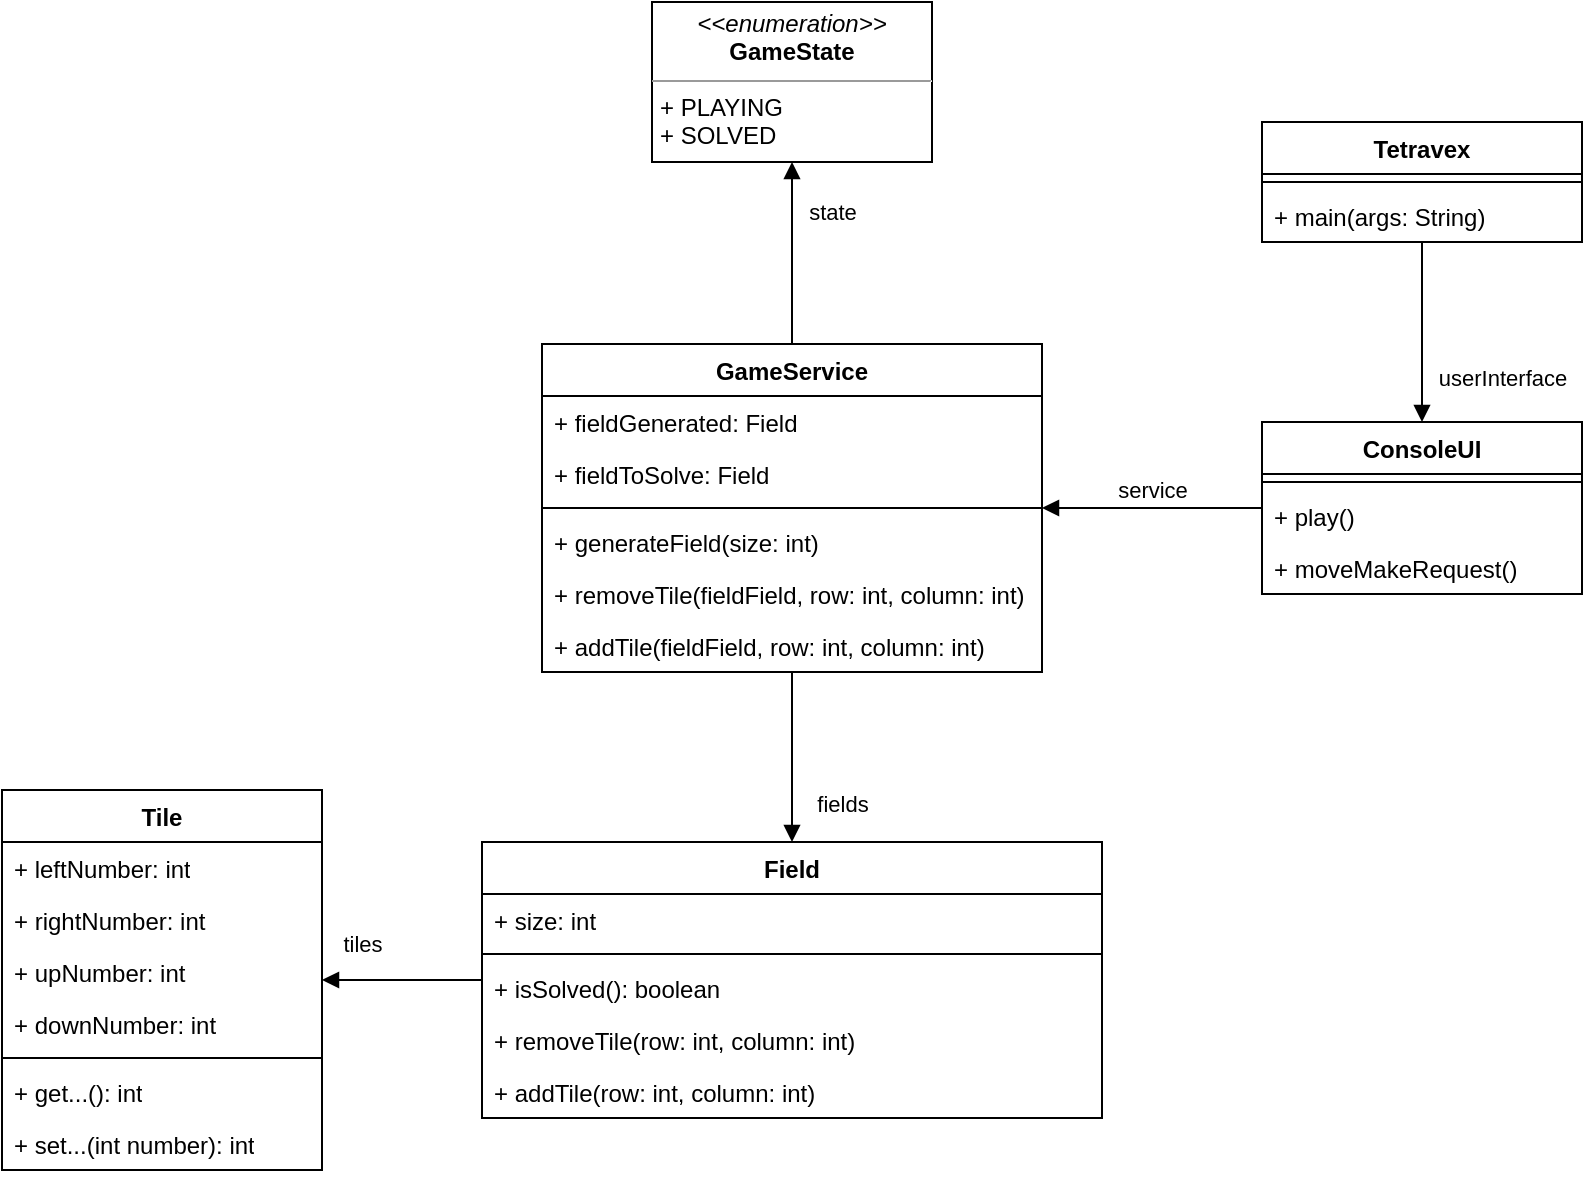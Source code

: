 <mxfile version="23.1.7" type="device">
  <diagram id="C5RBs43oDa-KdzZeNtuy" name="Page-1">
    <mxGraphModel dx="919" dy="783" grid="1" gridSize="10" guides="1" tooltips="1" connect="1" arrows="1" fold="1" page="1" pageScale="1" pageWidth="827" pageHeight="1169" math="0" shadow="0">
      <root>
        <mxCell id="WIyWlLk6GJQsqaUBKTNV-0" />
        <mxCell id="WIyWlLk6GJQsqaUBKTNV-1" parent="WIyWlLk6GJQsqaUBKTNV-0" />
        <mxCell id="94wXDUCEYR3FqO-PXqLH-0" value="Field" style="swimlane;fontStyle=1;align=center;verticalAlign=top;childLayout=stackLayout;horizontal=1;startSize=26;horizontalStack=0;resizeParent=1;resizeParentMax=0;resizeLast=0;collapsible=1;marginBottom=0;whiteSpace=wrap;html=1;" vertex="1" parent="WIyWlLk6GJQsqaUBKTNV-1">
          <mxGeometry x="270" y="480" width="310" height="138" as="geometry" />
        </mxCell>
        <mxCell id="94wXDUCEYR3FqO-PXqLH-1" value="+ size: int" style="text;strokeColor=none;fillColor=none;align=left;verticalAlign=top;spacingLeft=4;spacingRight=4;overflow=hidden;rotatable=0;points=[[0,0.5],[1,0.5]];portConstraint=eastwest;whiteSpace=wrap;html=1;" vertex="1" parent="94wXDUCEYR3FqO-PXqLH-0">
          <mxGeometry y="26" width="310" height="26" as="geometry" />
        </mxCell>
        <mxCell id="94wXDUCEYR3FqO-PXqLH-2" value="" style="line;strokeWidth=1;fillColor=none;align=left;verticalAlign=middle;spacingTop=-1;spacingLeft=3;spacingRight=3;rotatable=0;labelPosition=right;points=[];portConstraint=eastwest;strokeColor=inherit;" vertex="1" parent="94wXDUCEYR3FqO-PXqLH-0">
          <mxGeometry y="52" width="310" height="8" as="geometry" />
        </mxCell>
        <mxCell id="94wXDUCEYR3FqO-PXqLH-43" value="+ isSolved(): boolean" style="text;strokeColor=none;fillColor=none;align=left;verticalAlign=top;spacingLeft=4;spacingRight=4;overflow=hidden;rotatable=0;points=[[0,0.5],[1,0.5]];portConstraint=eastwest;whiteSpace=wrap;html=1;" vertex="1" parent="94wXDUCEYR3FqO-PXqLH-0">
          <mxGeometry y="60" width="310" height="26" as="geometry" />
        </mxCell>
        <mxCell id="94wXDUCEYR3FqO-PXqLH-45" value="+ removeTile(row: int, column: int)" style="text;strokeColor=none;fillColor=none;align=left;verticalAlign=top;spacingLeft=4;spacingRight=4;overflow=hidden;rotatable=0;points=[[0,0.5],[1,0.5]];portConstraint=eastwest;whiteSpace=wrap;html=1;" vertex="1" parent="94wXDUCEYR3FqO-PXqLH-0">
          <mxGeometry y="86" width="310" height="26" as="geometry" />
        </mxCell>
        <mxCell id="94wXDUCEYR3FqO-PXqLH-54" value="+ addTile(row: int, column: int)" style="text;strokeColor=none;fillColor=none;align=left;verticalAlign=top;spacingLeft=4;spacingRight=4;overflow=hidden;rotatable=0;points=[[0,0.5],[1,0.5]];portConstraint=eastwest;whiteSpace=wrap;html=1;" vertex="1" parent="94wXDUCEYR3FqO-PXqLH-0">
          <mxGeometry y="112" width="310" height="26" as="geometry" />
        </mxCell>
        <mxCell id="94wXDUCEYR3FqO-PXqLH-4" value="Tile" style="swimlane;fontStyle=1;align=center;verticalAlign=top;childLayout=stackLayout;horizontal=1;startSize=26;horizontalStack=0;resizeParent=1;resizeParentMax=0;resizeLast=0;collapsible=1;marginBottom=0;whiteSpace=wrap;html=1;" vertex="1" parent="WIyWlLk6GJQsqaUBKTNV-1">
          <mxGeometry x="30" y="454" width="160" height="190" as="geometry" />
        </mxCell>
        <mxCell id="94wXDUCEYR3FqO-PXqLH-5" value="+ leftNumber: int" style="text;strokeColor=none;fillColor=none;align=left;verticalAlign=top;spacingLeft=4;spacingRight=4;overflow=hidden;rotatable=0;points=[[0,0.5],[1,0.5]];portConstraint=eastwest;whiteSpace=wrap;html=1;" vertex="1" parent="94wXDUCEYR3FqO-PXqLH-4">
          <mxGeometry y="26" width="160" height="26" as="geometry" />
        </mxCell>
        <mxCell id="94wXDUCEYR3FqO-PXqLH-18" value="+ rightNumber: int" style="text;strokeColor=none;fillColor=none;align=left;verticalAlign=top;spacingLeft=4;spacingRight=4;overflow=hidden;rotatable=0;points=[[0,0.5],[1,0.5]];portConstraint=eastwest;whiteSpace=wrap;html=1;" vertex="1" parent="94wXDUCEYR3FqO-PXqLH-4">
          <mxGeometry y="52" width="160" height="26" as="geometry" />
        </mxCell>
        <mxCell id="94wXDUCEYR3FqO-PXqLH-19" value="+ upNumber: int" style="text;strokeColor=none;fillColor=none;align=left;verticalAlign=top;spacingLeft=4;spacingRight=4;overflow=hidden;rotatable=0;points=[[0,0.5],[1,0.5]];portConstraint=eastwest;whiteSpace=wrap;html=1;" vertex="1" parent="94wXDUCEYR3FqO-PXqLH-4">
          <mxGeometry y="78" width="160" height="26" as="geometry" />
        </mxCell>
        <mxCell id="94wXDUCEYR3FqO-PXqLH-20" value="+ downNumber: int" style="text;strokeColor=none;fillColor=none;align=left;verticalAlign=top;spacingLeft=4;spacingRight=4;overflow=hidden;rotatable=0;points=[[0,0.5],[1,0.5]];portConstraint=eastwest;whiteSpace=wrap;html=1;" vertex="1" parent="94wXDUCEYR3FqO-PXqLH-4">
          <mxGeometry y="104" width="160" height="26" as="geometry" />
        </mxCell>
        <mxCell id="94wXDUCEYR3FqO-PXqLH-6" value="" style="line;strokeWidth=1;fillColor=none;align=left;verticalAlign=middle;spacingTop=-1;spacingLeft=3;spacingRight=3;rotatable=0;labelPosition=right;points=[];portConstraint=eastwest;strokeColor=inherit;" vertex="1" parent="94wXDUCEYR3FqO-PXqLH-4">
          <mxGeometry y="130" width="160" height="8" as="geometry" />
        </mxCell>
        <mxCell id="94wXDUCEYR3FqO-PXqLH-7" value="+ get...(): int" style="text;strokeColor=none;fillColor=none;align=left;verticalAlign=top;spacingLeft=4;spacingRight=4;overflow=hidden;rotatable=0;points=[[0,0.5],[1,0.5]];portConstraint=eastwest;whiteSpace=wrap;html=1;" vertex="1" parent="94wXDUCEYR3FqO-PXqLH-4">
          <mxGeometry y="138" width="160" height="26" as="geometry" />
        </mxCell>
        <mxCell id="94wXDUCEYR3FqO-PXqLH-21" value="+ set...(int number): int" style="text;strokeColor=none;fillColor=none;align=left;verticalAlign=top;spacingLeft=4;spacingRight=4;overflow=hidden;rotatable=0;points=[[0,0.5],[1,0.5]];portConstraint=eastwest;whiteSpace=wrap;html=1;" vertex="1" parent="94wXDUCEYR3FqO-PXqLH-4">
          <mxGeometry y="164" width="160" height="26" as="geometry" />
        </mxCell>
        <mxCell id="94wXDUCEYR3FqO-PXqLH-13" value="&lt;p style=&quot;margin:0px;margin-top:4px;text-align:center;&quot;&gt;&lt;i&gt;&amp;lt;&amp;lt;enumeration&amp;gt;&amp;gt;&lt;/i&gt;&lt;br&gt;&lt;b&gt;GameState&lt;/b&gt;&lt;/p&gt;&lt;hr size=&quot;1&quot;&gt;&lt;p style=&quot;margin:0px;margin-left:4px;&quot;&gt;+ PLAYING&lt;br&gt;+ SOLVED&lt;/p&gt;&lt;hr size=&quot;1&quot;&gt;&lt;p style=&quot;margin:0px;margin-left:4px;&quot;&gt;&lt;br&gt;&lt;/p&gt;" style="verticalAlign=top;align=left;overflow=fill;html=1;whiteSpace=wrap;direction=south;" vertex="1" parent="WIyWlLk6GJQsqaUBKTNV-1">
          <mxGeometry x="355" y="60" width="140" height="80" as="geometry" />
        </mxCell>
        <mxCell id="94wXDUCEYR3FqO-PXqLH-25" value="state" style="html=1;verticalAlign=bottom;endArrow=block;curved=0;rounded=0;" edge="1" parent="WIyWlLk6GJQsqaUBKTNV-1" source="94wXDUCEYR3FqO-PXqLH-46" target="94wXDUCEYR3FqO-PXqLH-13">
          <mxGeometry x="0.25" y="-20" width="80" relative="1" as="geometry">
            <mxPoint x="420" y="360" as="sourcePoint" />
            <mxPoint x="500" y="360" as="targetPoint" />
            <mxPoint as="offset" />
          </mxGeometry>
        </mxCell>
        <mxCell id="94wXDUCEYR3FqO-PXqLH-26" value="Tetravex" style="swimlane;fontStyle=1;align=center;verticalAlign=top;childLayout=stackLayout;horizontal=1;startSize=26;horizontalStack=0;resizeParent=1;resizeParentMax=0;resizeLast=0;collapsible=1;marginBottom=0;whiteSpace=wrap;html=1;" vertex="1" parent="WIyWlLk6GJQsqaUBKTNV-1">
          <mxGeometry x="660" y="120" width="160" height="60" as="geometry" />
        </mxCell>
        <mxCell id="94wXDUCEYR3FqO-PXqLH-28" value="" style="line;strokeWidth=1;fillColor=none;align=left;verticalAlign=middle;spacingTop=-1;spacingLeft=3;spacingRight=3;rotatable=0;labelPosition=right;points=[];portConstraint=eastwest;strokeColor=inherit;" vertex="1" parent="94wXDUCEYR3FqO-PXqLH-26">
          <mxGeometry y="26" width="160" height="8" as="geometry" />
        </mxCell>
        <mxCell id="94wXDUCEYR3FqO-PXqLH-29" value="+ main(args: String)" style="text;strokeColor=none;fillColor=none;align=left;verticalAlign=top;spacingLeft=4;spacingRight=4;overflow=hidden;rotatable=0;points=[[0,0.5],[1,0.5]];portConstraint=eastwest;whiteSpace=wrap;html=1;" vertex="1" parent="94wXDUCEYR3FqO-PXqLH-26">
          <mxGeometry y="34" width="160" height="26" as="geometry" />
        </mxCell>
        <mxCell id="94wXDUCEYR3FqO-PXqLH-30" value="ConsoleUI" style="swimlane;fontStyle=1;align=center;verticalAlign=top;childLayout=stackLayout;horizontal=1;startSize=26;horizontalStack=0;resizeParent=1;resizeParentMax=0;resizeLast=0;collapsible=1;marginBottom=0;whiteSpace=wrap;html=1;direction=east;" vertex="1" parent="WIyWlLk6GJQsqaUBKTNV-1">
          <mxGeometry x="660" y="270" width="160" height="86" as="geometry" />
        </mxCell>
        <mxCell id="94wXDUCEYR3FqO-PXqLH-32" value="" style="line;strokeWidth=1;fillColor=none;align=left;verticalAlign=middle;spacingTop=-1;spacingLeft=3;spacingRight=3;rotatable=0;labelPosition=right;points=[];portConstraint=eastwest;strokeColor=inherit;" vertex="1" parent="94wXDUCEYR3FqO-PXqLH-30">
          <mxGeometry y="26" width="160" height="8" as="geometry" />
        </mxCell>
        <mxCell id="94wXDUCEYR3FqO-PXqLH-33" value="+ play()" style="text;strokeColor=none;fillColor=none;align=left;verticalAlign=top;spacingLeft=4;spacingRight=4;overflow=hidden;rotatable=0;points=[[0,0.5],[1,0.5]];portConstraint=eastwest;whiteSpace=wrap;html=1;" vertex="1" parent="94wXDUCEYR3FqO-PXqLH-30">
          <mxGeometry y="34" width="160" height="26" as="geometry" />
        </mxCell>
        <mxCell id="94wXDUCEYR3FqO-PXqLH-36" value="+ moveMakeRequest()" style="text;strokeColor=none;fillColor=none;align=left;verticalAlign=top;spacingLeft=4;spacingRight=4;overflow=hidden;rotatable=0;points=[[0,0.5],[1,0.5]];portConstraint=eastwest;whiteSpace=wrap;html=1;" vertex="1" parent="94wXDUCEYR3FqO-PXqLH-30">
          <mxGeometry y="60" width="160" height="26" as="geometry" />
        </mxCell>
        <mxCell id="94wXDUCEYR3FqO-PXqLH-39" value="userInterface&lt;div&gt;&lt;br/&gt;&lt;/div&gt;" style="html=1;verticalAlign=bottom;endArrow=block;curved=0;rounded=0;" edge="1" parent="WIyWlLk6GJQsqaUBKTNV-1" source="94wXDUCEYR3FqO-PXqLH-26" target="94wXDUCEYR3FqO-PXqLH-30">
          <mxGeometry x="1" y="40" width="80" relative="1" as="geometry">
            <mxPoint x="670" y="150" as="sourcePoint" />
            <mxPoint x="750" y="150" as="targetPoint" />
            <mxPoint as="offset" />
          </mxGeometry>
        </mxCell>
        <mxCell id="94wXDUCEYR3FqO-PXqLH-46" value="GameService" style="swimlane;fontStyle=1;align=center;verticalAlign=top;childLayout=stackLayout;horizontal=1;startSize=26;horizontalStack=0;resizeParent=1;resizeParentMax=0;resizeLast=0;collapsible=1;marginBottom=0;whiteSpace=wrap;html=1;" vertex="1" parent="WIyWlLk6GJQsqaUBKTNV-1">
          <mxGeometry x="300" y="231" width="250" height="164" as="geometry" />
        </mxCell>
        <mxCell id="94wXDUCEYR3FqO-PXqLH-47" value="+ fieldGenerated: Field" style="text;strokeColor=none;fillColor=none;align=left;verticalAlign=top;spacingLeft=4;spacingRight=4;overflow=hidden;rotatable=0;points=[[0,0.5],[1,0.5]];portConstraint=eastwest;whiteSpace=wrap;html=1;" vertex="1" parent="94wXDUCEYR3FqO-PXqLH-46">
          <mxGeometry y="26" width="250" height="26" as="geometry" />
        </mxCell>
        <mxCell id="94wXDUCEYR3FqO-PXqLH-56" value="+ fieldToSolve: Field" style="text;strokeColor=none;fillColor=none;align=left;verticalAlign=top;spacingLeft=4;spacingRight=4;overflow=hidden;rotatable=0;points=[[0,0.5],[1,0.5]];portConstraint=eastwest;whiteSpace=wrap;html=1;" vertex="1" parent="94wXDUCEYR3FqO-PXqLH-46">
          <mxGeometry y="52" width="250" height="26" as="geometry" />
        </mxCell>
        <mxCell id="94wXDUCEYR3FqO-PXqLH-48" value="" style="line;strokeWidth=1;fillColor=none;align=left;verticalAlign=middle;spacingTop=-1;spacingLeft=3;spacingRight=3;rotatable=0;labelPosition=right;points=[];portConstraint=eastwest;strokeColor=inherit;" vertex="1" parent="94wXDUCEYR3FqO-PXqLH-46">
          <mxGeometry y="78" width="250" height="8" as="geometry" />
        </mxCell>
        <mxCell id="94wXDUCEYR3FqO-PXqLH-49" value="+ generateField(size: int)" style="text;strokeColor=none;fillColor=none;align=left;verticalAlign=top;spacingLeft=4;spacingRight=4;overflow=hidden;rotatable=0;points=[[0,0.5],[1,0.5]];portConstraint=eastwest;whiteSpace=wrap;html=1;" vertex="1" parent="94wXDUCEYR3FqO-PXqLH-46">
          <mxGeometry y="86" width="250" height="26" as="geometry" />
        </mxCell>
        <mxCell id="94wXDUCEYR3FqO-PXqLH-52" value="+ removeTile(fieldField, row: int, column: int)" style="text;strokeColor=none;fillColor=none;align=left;verticalAlign=top;spacingLeft=4;spacingRight=4;overflow=hidden;rotatable=0;points=[[0,0.5],[1,0.5]];portConstraint=eastwest;whiteSpace=wrap;html=1;" vertex="1" parent="94wXDUCEYR3FqO-PXqLH-46">
          <mxGeometry y="112" width="250" height="26" as="geometry" />
        </mxCell>
        <mxCell id="94wXDUCEYR3FqO-PXqLH-53" value="+ addTile(fieldField, row: int, column: int)" style="text;strokeColor=none;fillColor=none;align=left;verticalAlign=top;spacingLeft=4;spacingRight=4;overflow=hidden;rotatable=0;points=[[0,0.5],[1,0.5]];portConstraint=eastwest;whiteSpace=wrap;html=1;" vertex="1" parent="94wXDUCEYR3FqO-PXqLH-46">
          <mxGeometry y="138" width="250" height="26" as="geometry" />
        </mxCell>
        <mxCell id="94wXDUCEYR3FqO-PXqLH-58" value="service" style="html=1;verticalAlign=bottom;endArrow=block;curved=0;rounded=0;" edge="1" parent="WIyWlLk6GJQsqaUBKTNV-1" source="94wXDUCEYR3FqO-PXqLH-30" target="94wXDUCEYR3FqO-PXqLH-46">
          <mxGeometry width="80" relative="1" as="geometry">
            <mxPoint x="500" y="390" as="sourcePoint" />
            <mxPoint x="630" y="420" as="targetPoint" />
          </mxGeometry>
        </mxCell>
        <mxCell id="94wXDUCEYR3FqO-PXqLH-59" value="fields" style="html=1;verticalAlign=bottom;endArrow=block;curved=0;rounded=0;" edge="1" parent="WIyWlLk6GJQsqaUBKTNV-1" source="94wXDUCEYR3FqO-PXqLH-46" target="94wXDUCEYR3FqO-PXqLH-0">
          <mxGeometry x="0.765" y="25" width="80" relative="1" as="geometry">
            <mxPoint x="500" y="390" as="sourcePoint" />
            <mxPoint x="580" y="390" as="targetPoint" />
            <mxPoint as="offset" />
          </mxGeometry>
        </mxCell>
        <mxCell id="94wXDUCEYR3FqO-PXqLH-60" value="tiles" style="html=1;verticalAlign=bottom;endArrow=block;curved=0;rounded=0;" edge="1" parent="WIyWlLk6GJQsqaUBKTNV-1" source="94wXDUCEYR3FqO-PXqLH-0" target="94wXDUCEYR3FqO-PXqLH-4">
          <mxGeometry x="0.5" y="-9" width="80" relative="1" as="geometry">
            <mxPoint x="370" y="500" as="sourcePoint" />
            <mxPoint x="450" y="500" as="targetPoint" />
            <mxPoint as="offset" />
          </mxGeometry>
        </mxCell>
      </root>
    </mxGraphModel>
  </diagram>
</mxfile>
